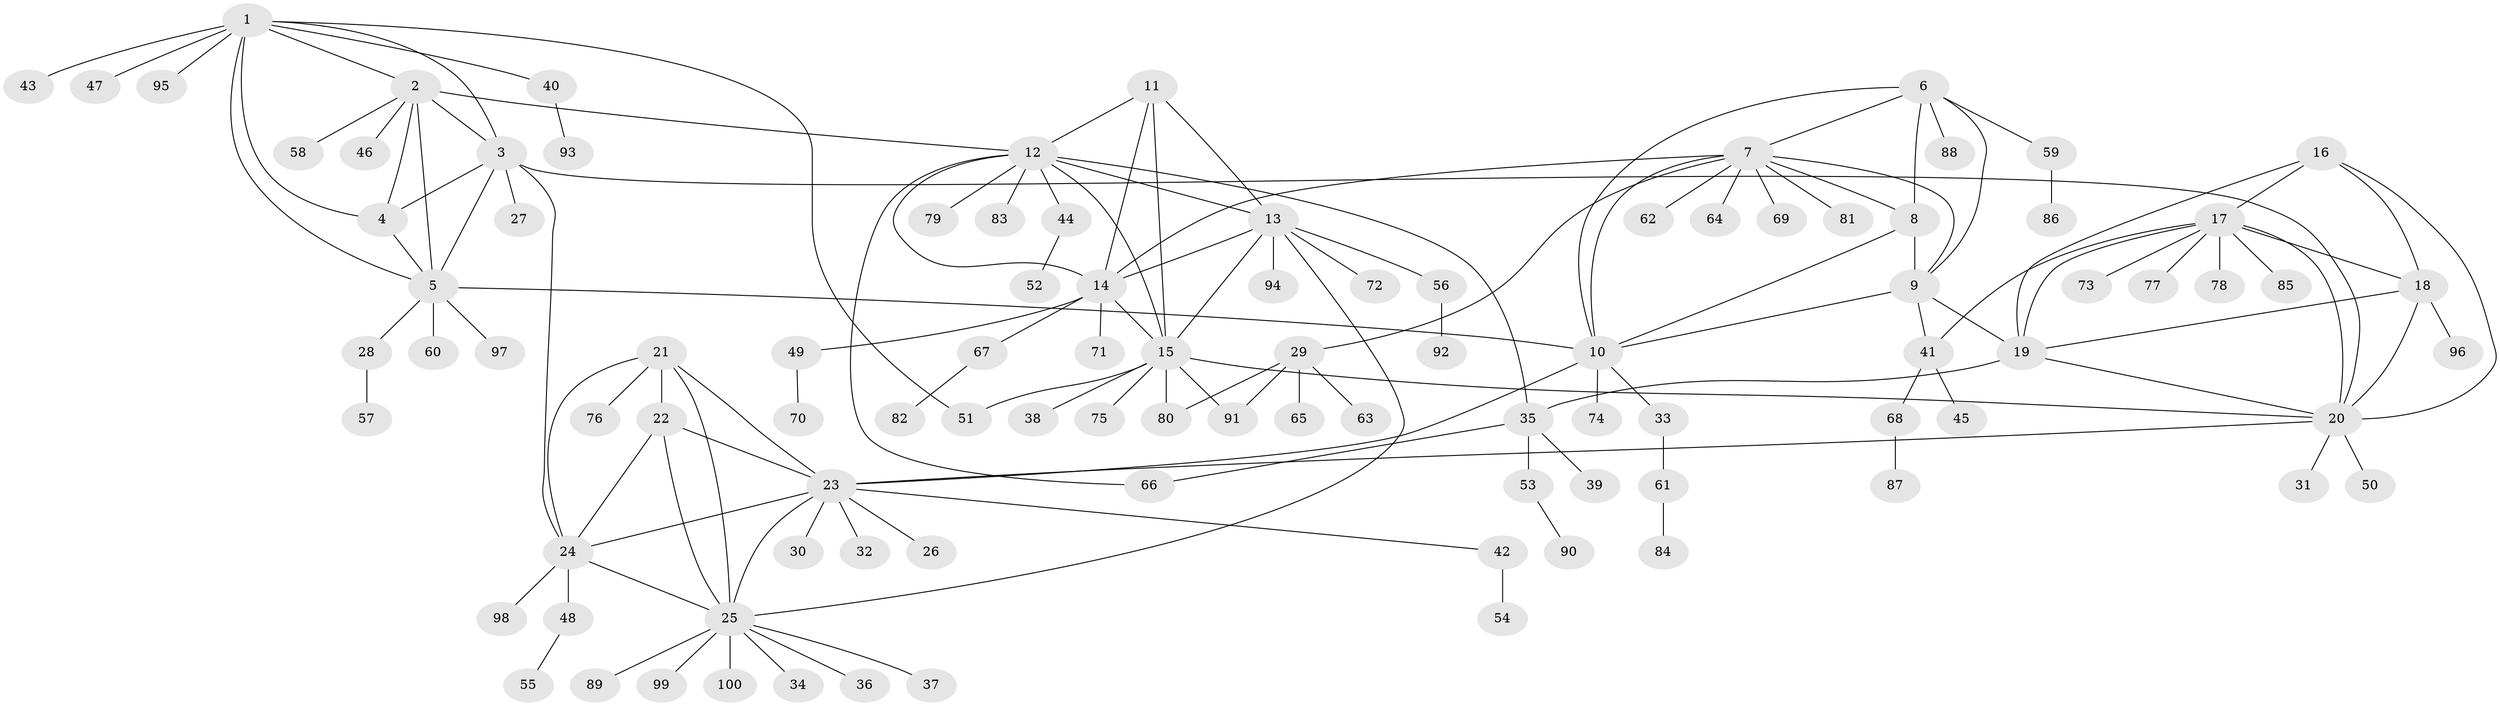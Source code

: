 // coarse degree distribution, {5: 0.11538461538461539, 6: 0.11538461538461539, 7: 0.09615384615384616, 4: 0.07692307692307693, 8: 0.019230769230769232, 3: 0.057692307692307696, 10: 0.019230769230769232, 1: 0.46153846153846156, 2: 0.038461538461538464}
// Generated by graph-tools (version 1.1) at 2025/52/03/04/25 22:52:21]
// undirected, 100 vertices, 141 edges
graph export_dot {
  node [color=gray90,style=filled];
  1;
  2;
  3;
  4;
  5;
  6;
  7;
  8;
  9;
  10;
  11;
  12;
  13;
  14;
  15;
  16;
  17;
  18;
  19;
  20;
  21;
  22;
  23;
  24;
  25;
  26;
  27;
  28;
  29;
  30;
  31;
  32;
  33;
  34;
  35;
  36;
  37;
  38;
  39;
  40;
  41;
  42;
  43;
  44;
  45;
  46;
  47;
  48;
  49;
  50;
  51;
  52;
  53;
  54;
  55;
  56;
  57;
  58;
  59;
  60;
  61;
  62;
  63;
  64;
  65;
  66;
  67;
  68;
  69;
  70;
  71;
  72;
  73;
  74;
  75;
  76;
  77;
  78;
  79;
  80;
  81;
  82;
  83;
  84;
  85;
  86;
  87;
  88;
  89;
  90;
  91;
  92;
  93;
  94;
  95;
  96;
  97;
  98;
  99;
  100;
  1 -- 2;
  1 -- 3;
  1 -- 4;
  1 -- 5;
  1 -- 40;
  1 -- 43;
  1 -- 47;
  1 -- 51;
  1 -- 95;
  2 -- 3;
  2 -- 4;
  2 -- 5;
  2 -- 12;
  2 -- 46;
  2 -- 58;
  3 -- 4;
  3 -- 5;
  3 -- 20;
  3 -- 24;
  3 -- 27;
  4 -- 5;
  5 -- 10;
  5 -- 28;
  5 -- 60;
  5 -- 97;
  6 -- 7;
  6 -- 8;
  6 -- 9;
  6 -- 10;
  6 -- 59;
  6 -- 88;
  7 -- 8;
  7 -- 9;
  7 -- 10;
  7 -- 14;
  7 -- 29;
  7 -- 62;
  7 -- 64;
  7 -- 69;
  7 -- 81;
  8 -- 9;
  8 -- 10;
  9 -- 10;
  9 -- 19;
  9 -- 41;
  10 -- 23;
  10 -- 33;
  10 -- 74;
  11 -- 12;
  11 -- 13;
  11 -- 14;
  11 -- 15;
  12 -- 13;
  12 -- 14;
  12 -- 15;
  12 -- 35;
  12 -- 44;
  12 -- 66;
  12 -- 79;
  12 -- 83;
  13 -- 14;
  13 -- 15;
  13 -- 25;
  13 -- 56;
  13 -- 72;
  13 -- 94;
  14 -- 15;
  14 -- 49;
  14 -- 67;
  14 -- 71;
  15 -- 20;
  15 -- 38;
  15 -- 51;
  15 -- 75;
  15 -- 80;
  15 -- 91;
  16 -- 17;
  16 -- 18;
  16 -- 19;
  16 -- 20;
  17 -- 18;
  17 -- 19;
  17 -- 20;
  17 -- 41;
  17 -- 73;
  17 -- 77;
  17 -- 78;
  17 -- 85;
  18 -- 19;
  18 -- 20;
  18 -- 96;
  19 -- 20;
  19 -- 35;
  20 -- 23;
  20 -- 31;
  20 -- 50;
  21 -- 22;
  21 -- 23;
  21 -- 24;
  21 -- 25;
  21 -- 76;
  22 -- 23;
  22 -- 24;
  22 -- 25;
  23 -- 24;
  23 -- 25;
  23 -- 26;
  23 -- 30;
  23 -- 32;
  23 -- 42;
  24 -- 25;
  24 -- 48;
  24 -- 98;
  25 -- 34;
  25 -- 36;
  25 -- 37;
  25 -- 89;
  25 -- 99;
  25 -- 100;
  28 -- 57;
  29 -- 63;
  29 -- 65;
  29 -- 80;
  29 -- 91;
  33 -- 61;
  35 -- 39;
  35 -- 53;
  35 -- 66;
  40 -- 93;
  41 -- 45;
  41 -- 68;
  42 -- 54;
  44 -- 52;
  48 -- 55;
  49 -- 70;
  53 -- 90;
  56 -- 92;
  59 -- 86;
  61 -- 84;
  67 -- 82;
  68 -- 87;
}
